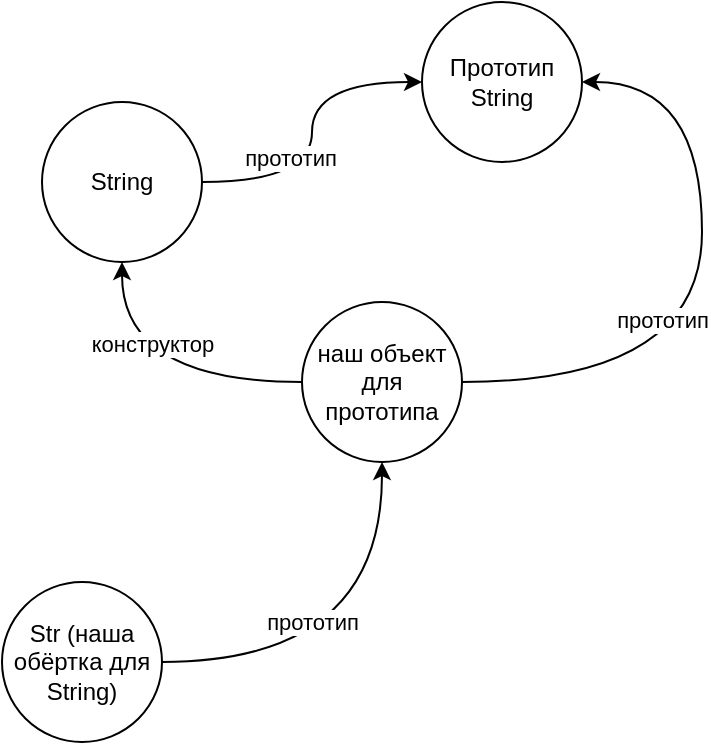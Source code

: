 <mxfile>
    <diagram id="wb3_TiZR2YU8zfw2D4qK" name="Page-1">
        <mxGraphModel dx="395" dy="329" grid="1" gridSize="1" guides="1" tooltips="1" connect="1" arrows="1" fold="1" page="0" pageScale="1" pageWidth="827" pageHeight="1169" background="none" math="0" shadow="0">
            <root>
                <mxCell id="0"/>
                <mxCell id="1" parent="0"/>
                <mxCell id="10" style="edgeStyle=orthogonalEdgeStyle;curved=1;rounded=0;orthogonalLoop=1;jettySize=auto;html=1;entryX=0.5;entryY=1;entryDx=0;entryDy=0;" edge="1" parent="1" source="3" target="5">
                    <mxGeometry relative="1" as="geometry"/>
                </mxCell>
                <mxCell id="11" value="прототип" style="edgeLabel;html=1;align=center;verticalAlign=middle;resizable=0;points=[];" vertex="1" connectable="0" parent="10">
                    <mxGeometry x="-0.291" y="20" relative="1" as="geometry">
                        <mxPoint as="offset"/>
                    </mxGeometry>
                </mxCell>
                <mxCell id="3" value="Str (наша обёртка для String)" style="ellipse;whiteSpace=wrap;html=1;" vertex="1" parent="1">
                    <mxGeometry x="280" y="390" width="80" height="80" as="geometry"/>
                </mxCell>
                <mxCell id="9" style="edgeStyle=orthogonalEdgeStyle;curved=1;rounded=0;orthogonalLoop=1;jettySize=auto;html=1;entryX=0;entryY=0.5;entryDx=0;entryDy=0;" edge="1" parent="1" source="4" target="6">
                    <mxGeometry relative="1" as="geometry"/>
                </mxCell>
                <mxCell id="13" value="прототип" style="edgeLabel;html=1;align=center;verticalAlign=middle;resizable=0;points=[];" vertex="1" connectable="0" parent="9">
                    <mxGeometry x="-0.158" y="11" relative="1" as="geometry">
                        <mxPoint as="offset"/>
                    </mxGeometry>
                </mxCell>
                <mxCell id="4" value="String" style="ellipse;whiteSpace=wrap;html=1;" vertex="1" parent="1">
                    <mxGeometry x="300" y="150" width="80" height="80" as="geometry"/>
                </mxCell>
                <mxCell id="7" style="edgeStyle=orthogonalEdgeStyle;rounded=0;orthogonalLoop=1;jettySize=auto;html=1;entryX=1;entryY=0.5;entryDx=0;entryDy=0;elbow=vertical;curved=1;" edge="1" parent="1" source="5" target="6">
                    <mxGeometry relative="1" as="geometry">
                        <Array as="points">
                            <mxPoint x="630" y="290"/>
                            <mxPoint x="630" y="140"/>
                        </Array>
                    </mxGeometry>
                </mxCell>
                <mxCell id="12" value="прототип" style="edgeLabel;html=1;align=center;verticalAlign=middle;resizable=0;points=[];" vertex="1" connectable="0" parent="7">
                    <mxGeometry x="-0.082" y="20" relative="1" as="geometry">
                        <mxPoint as="offset"/>
                    </mxGeometry>
                </mxCell>
                <mxCell id="8" style="edgeStyle=orthogonalEdgeStyle;curved=1;rounded=0;orthogonalLoop=1;jettySize=auto;html=1;" edge="1" parent="1" source="5" target="4">
                    <mxGeometry relative="1" as="geometry"/>
                </mxCell>
                <mxCell id="14" value="конструктор" style="edgeLabel;html=1;align=center;verticalAlign=middle;resizable=0;points=[];" vertex="1" connectable="0" parent="8">
                    <mxGeometry x="0.459" y="-15" relative="1" as="geometry">
                        <mxPoint as="offset"/>
                    </mxGeometry>
                </mxCell>
                <mxCell id="5" value="наш объект для прототипа" style="ellipse;whiteSpace=wrap;html=1;" vertex="1" parent="1">
                    <mxGeometry x="430" y="250" width="80" height="80" as="geometry"/>
                </mxCell>
                <mxCell id="6" value="Прототип String" style="ellipse;whiteSpace=wrap;html=1;" vertex="1" parent="1">
                    <mxGeometry x="490" y="100" width="80" height="80" as="geometry"/>
                </mxCell>
            </root>
        </mxGraphModel>
    </diagram>
</mxfile>